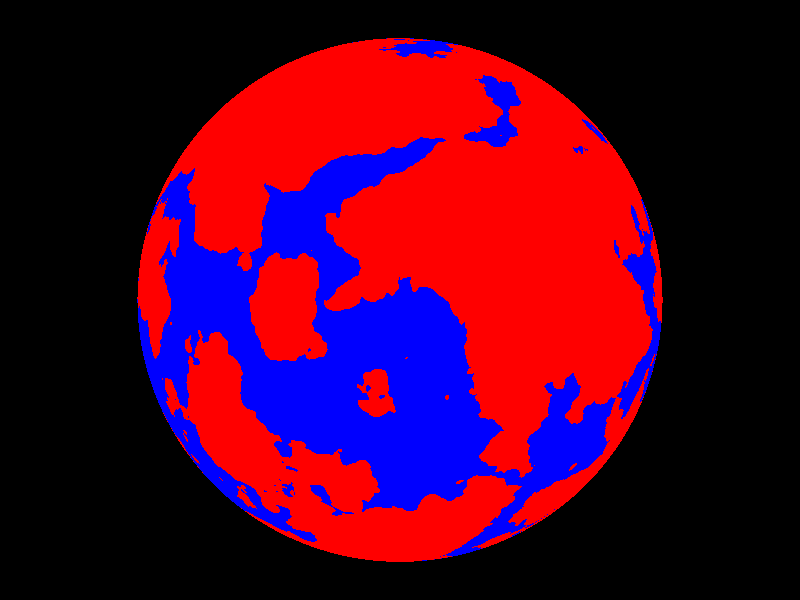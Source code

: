 //October 5, 2015
//Textures

#include "colors.inc"

//other textures on PovRay - look at them, scale them, play till it looks good

camera {
	location <0,0,-5>
	look_at <0,0,0,>
}

light_source {
	<2,2,-4>
	rgb<1,1,1>
}

//Color list pigments
#declare BrickPigment = pigment {
	brick //teture that takes two colors
	color Red
	color Blue
	scale .01 //scales size <.1,.1,.1>
	//cuts into sphere really weird, so:
	warp {
		spherical //type
		orientation <1,0,0> //axis you want bricks to go around makes it bigger again, so have to scale even smaller
	}
};

#declare CheckerPigment = pigment {
	checker
	color Red
	color Blue
	scale .05
	warp{
		spherical
		orientation <1,0,0>
	}
};


#declare HexagonPigment = pigment {
	hexagon
	color Red
	color Blue
	color Yellow
	scale .01
	warp {
		spherical
		orientation <0,1,0>
	}
};

#declare Box = box {
	<-1,-1,-2.5>
	<1,1,4>
};

#declare ObjectPigment = pigment {
	object {
		Box
		color Red //outside box
		color Blue //inside box
	}
	turbulence 3 //can add to any of them, at 1 it looks like a map
};


//Color Map Pigments 

#declare ColorMap = color_map {
	[0.1 color Red]
	[0.3 color Yellow]
	[0.6 color Green]
	[0.9 color Blue]
	//as this, it is a gradient from 0 to 1

	//To turn to color list:
		//[0 color Red]
		//[0.5 color Red]
		//[0.5 color Blue]
		//[1 color Blue]
};

#declare PigmentMap = pigment_map{ //like color map but by pigment
	[0.1 CheckerPigment]
	[0.3 HexagonPigment]
	[0.6 BrickPigment turbulence .5]
	[0.9 ObjectPigment]
};

#declare GradientPigment = pigment {
	gradient <0,-1,0>//default color map idea - value is direction it goes in
	//color_map {ColorMap} //could be color or pigment maps
	pigment_map {PigmentMap}
	scale 2 //by default, gradient repeats every one unit
	translate <0,-2,0> //gets gradient to fit the sphere radius
	//turbulence .5
};

#declare AgatePigment = pigment { //swirly
	agate //banded pattern
	agate_turb 1
	//color_map {ColorMap} //could use pigment or color maps but no color lists
	pigment_map {PigmentMap}
};

#declare BumpsPigment = pigment {
	bumps
	color_map {ColorMap} //or pigment map
	scale .1
}; //bumps, bozo, and spotted used to be different, but now are the same

#declare WoodMap = color_map {
	[0.0 DarkTan *.2]
	[0.8 DarkBrown * .5]
	[1 VeryDarkBrown * .3]
};

#declare WoodPigment = pigment {
	wood //makes concentric circles
	color_map {WoodMap}
	scale <1,6,1>
	turbulence .2
};

#declare Function = function(x,y,z,hi) {x*x+y*y+hi} //cicle function, but can do different shapes based on math
#declare FunctionPigment = pigment {
	function {Function(x,y,z,3)}
	color_map {ColorMap}
	scale .2
};


sphere {
	<0,0,0>
	2
	//texture {BrickPigment}
	//texture {CheckerPigment}
	//texture {HexagonPigment}
	texture {ObjectPigment}
	//texture {GradientPigment}
	//texture {AgatePigment}
	//texture {BumpsPigment}
	//texture {WoodPigment}
	//texture {FunctionPigment}
	
	//Finishes:
	finish {
		specular .2 //how bright highlight is
		roughness .1 //changes size of specular highlight
		ambient 0.03 //0 means else is in black, 1 means that light doesn't affect it at all.
		//to get objects to look like they glow, ambient 1 does that.
	}
}
